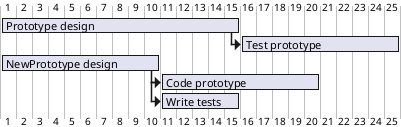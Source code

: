 @startgantt constraintts
' It is possible to add constraints between task.
[Prototype design] lasts 15 days
[Test prototype] lasts 10 days
[Test prototype] starts at [Prototype design]'s end


[NewPrototype design] lasts 10 days
[Code prototype] lasts 10 days
[Write tests] lasts 5 days
[Code prototype] starts at [NewPrototype design]'s end
[Write tests] starts at [Code prototype]'s start
@endgantt